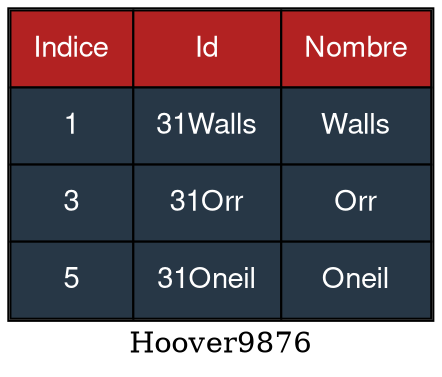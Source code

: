 digraph html {
node [fontname="Helvetica,Arial,sans-serif", fontcolor="white"]
label="Hoover9876"
abc [shape = none, margin = 0, label=<
<TABLE BORDER = "1" CELLBORDER = "1" CELLSPACING="0" CELLPADDING="10">
<TR>
	<TD BGCOLOR="FireBrick">Indice</TD>
	<TD BGCOLOR="FireBrick">Id</TD>
	<TD BGCOLOR="FireBrick">Nombre</TD>
</TR>
<TR>
	<TD BGCOLOR="#273746">1</TD>
	<TD BGCOLOR="#273746">31Walls</TD>
	<TD BGCOLOR="#273746">Walls</TD>
</TR>
<TR>
	<TD BGCOLOR="#273746">3</TD>
	<TD BGCOLOR="#273746">31Orr</TD>
	<TD BGCOLOR="#273746">Orr</TD>
</TR>
<TR>
	<TD BGCOLOR="#273746">5</TD>
	<TD BGCOLOR="#273746">31Oneil</TD>
	<TD BGCOLOR="#273746">Oneil</TD>
</TR>
</TABLE>>];
}